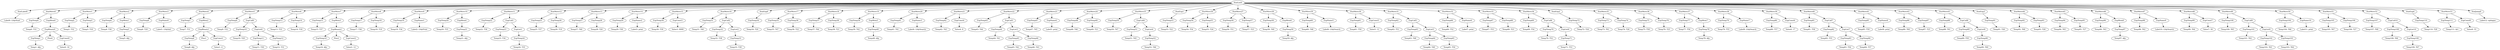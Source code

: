 digraph {
	ordering = out;
	StatMove53 -> ExpTemp111;
	StatMove53 -> ExpConst8;
	StatJump0 -> "Label12: epilogue";
	ExpTemp111 -> "Temp111: $rv";
	StatExp4 -> ExpTemp110;
	ExpList10 -> ExpTemp109;
	ExpCall10 -> ExpTemp108;
	ExpCall10 -> ExpList10;
	ExpTemp108 -> "Temp108: T66";
	StatMove52 -> ExpTemp107;
	StatMove52 -> ExpCall10;
	StatMove51 -> ExpTemp105;
	StatMove51 -> ExpTemp106;
	ExpName10 -> "Label11: print";
	ExpTemp102 -> "Temp102: T63";
	ExpTemp101 -> "Temp101: T62";
	StatMove49 -> ExpTemp100;
	StatMove49 -> ExpCall9;
	ExpTemp110 -> "Temp110: T28";
	ExpName9 -> "Label10: LS@Search";
	StatMove47 -> ExpTemp98;
	StatMove47 -> ExpName9;
	ExpName7 -> "Label8: LS@Search";
	ExpTemp98 -> "Temp98: T62";
	ExpTemp90 -> "Temp90: T60";
	ExpConst4 -> "Value4: 8";
	StatMove21 -> ExpTemp42;
	StatMove21 -> ExpConst4;
	ExpTemp42 -> "Temp42: T43";
	StatMove25 -> ExpTemp50;
	StatMove25 -> ExpCall4;
	StatMove28 -> ExpTemp58;
	StatMove28 -> ExpMem6;
	ExpTemp26 -> "Temp26: T19";
	ExpTemp39 -> "Temp39: T42";
	ExpConst5 -> "Value5: 12";
	StatMove18 -> ExpTemp37;
	StatMove18 -> ExpTemp38;
	StatMove37 -> ExpTemp77;
	StatMove37 -> ExpMem7;
	StatMove36 -> ExpTemp75;
	StatMove36 -> ExpTemp76;
	ExpTemp104 -> "Temp104: T66";
	ExpTemp91 -> "Temp91: T26";
	StatMove17 -> ExpTemp35;
	StatMove17 -> ExpTemp36;
	ExpTemp1 -> "Temp1: $fp";
	ExpList1 -> ExpTemp24;
	StatMove29 -> ExpTemp60;
	StatMove29 -> ExpName5;
	ExpTemp65 -> "Temp65: T50";
	ExpList2 -> ExpTemp33;
	ExpTemp49 -> "Temp49: T21";
	ExpTemp30 -> "Temp30: T39";
	ExpName2 -> "Label3: print";
	ExpTemp29 -> "Temp29: T38";
	StatMove13 -> ExpTemp27;
	StatMove13 -> ExpTemp28;
	ExpTemp89 -> "Temp89: T59";
	ExpTemp27 -> "Temp27: T40";
	ExpList4 -> ExpTemp52;
	ExpTemp25 -> "Temp25: T37";
	ExpTemp96 -> "Temp96: T63";
	ExpCall1 -> ExpTemp23;
	ExpCall1 -> ExpList1;
	ExpTemp44 -> "Temp44: T41";
	StatMove11 -> ExpTemp22;
	StatMove11 -> ExpCall1;
	ExpTemp47 -> "Temp47: T45";
	ExpMem4 -> ExpTemp21;
	StatMove10 -> ExpTemp20;
	StatMove10 -> ExpMem4;
	ExpTemp20 -> "Temp20: T35";
	StatMove5 -> ExpTemp9;
	StatMove5 -> ExpCall0;
	ExpTemp22 -> "Temp22: T36";
	StatMove27 -> ExpTemp56;
	StatMove27 -> ExpTemp57;
	ExpTemp36 -> "Temp36: T22";
	ExpMem0 -> ExpBinary0;
	ExpTemp15 -> "Temp15: T37";
	ExpTemp82 -> "Temp82: T55";
	ExpTemp4 -> "Temp4: T30";
	StatMove3 -> ExpTemp6;
	StatMove3 -> ExpName0;
	ExpCall2 -> ExpTemp32;
	ExpCall2 -> ExpList2;
	ExpConst2 -> "Value2: 12";
	ExpTemp11 -> "Temp11: T30";
	ExpCall9 -> ExpTemp101;
	ExpCall9 -> ExpList9;
	ExpTemp88 -> "Temp88: T61";
	StatMove12 -> ExpTemp25;
	StatMove12 -> ExpTemp26;
	ExpTemp23 -> "Temp23: T34";
	ExpConst3 -> "Value3: 9999";
	ExpTemp17 -> "Temp17: T36";
	StatMove7 -> ExpTemp15;
	StatMove7 -> ExpMem3;
	ExpTemp7 -> "Temp7: T31";
	StatMove20 -> ExpTemp41;
	StatMove20 -> ExpName3;
	StatMove16 -> ExpTemp31;
	StatMove16 -> ExpCall2;
	StatList0 -> StatLabel0;
	StatList0 -> StatMove0;
	StatList0 -> StatMove1;
	StatList0 -> StatMove2;
	StatList0 -> StatMove3;
	StatList0 -> StatMove4;
	StatList0 -> StatMove5;
	StatList0 -> StatMove6;
	StatList0 -> StatMove7;
	StatList0 -> StatMove8;
	StatList0 -> StatMove9;
	StatList0 -> StatMove10;
	StatList0 -> StatMove11;
	StatList0 -> StatMove12;
	StatList0 -> StatMove13;
	StatList0 -> StatMove14;
	StatList0 -> StatMove15;
	StatList0 -> StatMove16;
	StatList0 -> StatExp0;
	StatList0 -> StatMove17;
	StatList0 -> StatMove18;
	StatList0 -> StatMove19;
	StatList0 -> StatMove20;
	StatList0 -> StatMove21;
	StatList0 -> StatMove22;
	StatList0 -> StatMove23;
	StatList0 -> StatMove24;
	StatList0 -> StatMove25;
	StatList0 -> StatExp1;
	StatList0 -> StatMove26;
	StatList0 -> StatMove27;
	StatList0 -> StatMove28;
	StatList0 -> StatMove29;
	StatList0 -> StatMove30;
	StatList0 -> StatMove31;
	StatList0 -> StatMove32;
	StatList0 -> StatMove33;
	StatList0 -> StatMove34;
	StatList0 -> StatExp2;
	StatList0 -> StatMove35;
	StatList0 -> StatMove36;
	StatList0 -> StatMove37;
	StatList0 -> StatMove38;
	StatList0 -> StatMove39;
	StatList0 -> StatMove40;
	StatList0 -> StatMove41;
	StatList0 -> StatMove42;
	StatList0 -> StatMove43;
	StatList0 -> StatExp3;
	StatList0 -> StatMove44;
	StatList0 -> StatMove45;
	StatList0 -> StatMove46;
	StatList0 -> StatMove47;
	StatList0 -> StatMove48;
	StatList0 -> StatMove49;
	StatList0 -> StatMove50;
	StatList0 -> StatMove51;
	StatList0 -> StatMove52;
	StatList0 -> StatExp4;
	StatList0 -> StatMove53;
	StatList0 -> StatJump0;
	ExpTemp34 -> "Temp34: T20";
	ExpTemp58 -> "Temp58: T49";
	ExpMem1 -> ExpTemp5;
	StatMove4 -> ExpTemp7;
	StatMove4 -> ExpMem2;
	StatMove9 -> ExpTemp19;
	StatMove9 -> ExpName1;
	ExpTemp48 -> "Temp48: T46";
	StatMove26 -> ExpTemp54;
	StatMove26 -> ExpTemp55;
	ExpTemp100 -> "Temp100: T65";
	ExpTemp33 -> "Temp33: T39";
	ExpMem2 -> ExpBinary1;
	ExpConst0 -> "Value0: 16";
	StatMove50 -> ExpTemp104;
	StatMove50 -> ExpName10;
	StatExp0 -> ExpTemp34;
	ExpTemp2 -> "Temp2: T32";
	ExpTemp51 -> "Temp51: T45";
	ExpTemp10 -> "Temp10: T29";
	ExpCall6 -> ExpTemp70;
	ExpCall6 -> ExpList6;
	ExpCall3 -> ExpTemp44;
	ExpCall3 -> ExpList3;
	ExpBinary1 -> ExpTemp8;
	ExpBinary1 -> Plus1;
	ExpBinary1 -> ExpConst1;
	StatMove31 -> ExpTemp62;
	StatMove31 -> ExpCall5;
	ExpTemp109 -> "Temp109: T67";
	ExpTemp18 -> "Temp18: T19";
	ExpTemp8 -> "Temp8: $fp";
	StatMove1 -> ExpTemp2;
	StatMove1 -> ExpTemp3;
	ExpConst1 -> "Value1: 4";
	ExpTemp45 -> "Temp45: T42";
	ExpName3 -> "Label4: LS@Search";
	ExpList6 -> ExpTemp71;
	ExpTemp12 -> "Temp12: T31";
	ExpTemp35 -> "Temp35: T47";
	StatMove23 -> ExpTemp47;
	StatMove23 -> ExpName4;
	StatMove14 -> ExpTemp29;
	StatMove14 -> ExpName2;
	ExpCall7 -> ExpTemp82;
	ExpCall7 -> ExpList7;
	ExpCall0 -> ExpTemp10;
	ExpCall0 -> ExpList0;
	ExpConst7 -> "Value7: 50";
	ExpTemp21 -> "Temp21: $fp";
	ExpTemp83 -> "Temp83: T56";
	ExpTemp9 -> "Temp9: T32";
	ExpList0 -> ExpTemp11;
	ExpList0 -> ExpTemp12;
	ExpTemp14 -> "Temp14: T18";
	ExpTemp76 -> "Temp76: T25";
	ExpTemp13 -> "Temp13: T33";
	ExpTemp16 -> "Temp16: $fp";
	StatMove6 -> ExpTemp13;
	StatMove6 -> ExpTemp14;
	ExpTemp3 -> "Temp3: T18";
	ExpTemp6 -> "Temp6: T29";
	ExpTemp94 -> "Temp94: T65";
	ExpTemp73 -> "Temp73: T61";
	ExpMem5 -> ExpTemp40;
	ExpTemp53 -> "Temp53: T22";
	ExpTemp19 -> "Temp19: T34";
	ExpBinary2 -> ExpTemp16;
	ExpBinary2 -> Plus2;
	ExpBinary2 -> ExpConst2;
	ExpMem3 -> ExpBinary2;
	StatMove0 -> ExpTemp0;
	StatMove0 -> ExpMem0;
	ExpName8 -> "Label9: print";
	StatMove2 -> ExpTemp4;
	StatMove2 -> ExpMem1;
	ExpTemp54 -> "Temp54: T54";
	ExpName1 -> "Label2: LS@Print";
	ExpList3 -> ExpTemp45;
	ExpList3 -> ExpTemp46;
	ExpMem7 -> ExpTemp78;
	ExpTemp46 -> "Temp46: T43";
	ExpTemp60 -> "Temp60: T48";
	ExpName4 -> "Label5: print";
	StatMove48 -> ExpTemp99;
	StatMove48 -> ExpConst7;
	StatMove24 -> ExpTemp48;
	StatMove24 -> ExpTemp49;
	ExpTemp50 -> "Temp50: T47";
	StatMove35 -> ExpTemp73;
	StatMove35 -> ExpTemp74;
	ExpTemp52 -> "Temp52: T46";
	ExpTemp85 -> "Temp85: T59";
	StatExp1 -> ExpTemp53;
	ExpList9 -> ExpTemp102;
	ExpList9 -> ExpTemp103;
	ExpTemp99 -> "Temp99: T64";
	ExpTemp55 -> "Temp55: T24";
	ExpCall4 -> ExpTemp51;
	ExpCall4 -> ExpList4;
	StatMove40 -> ExpTemp81;
	StatMove40 -> ExpCall7;
	ExpTemp56 -> "Temp56: T51";
	ExpTemp40 -> "Temp40: $fp";
	ExpTemp67 -> "Temp67: T53";
	ExpTemp5 -> "Temp5: $fp";
	ExpTemp57 -> "Temp57: T23";
	ExpMem6 -> ExpTemp59;
	StatMove15 -> ExpTemp30;
	StatMove15 -> ExpConst3;
	ExpTemp72 -> "Temp72: T24";
	ExpTemp106 -> "Temp106: T27";
	ExpName5 -> "Label6: LS@Search";
	StatMove19 -> ExpTemp39;
	StatMove19 -> ExpMem5;
	ExpTemp0 -> "Temp0: T33";
	ExpTemp61 -> "Temp61: T50";
	ExpConst8 -> "Value8: 55";
	StatExp3 -> ExpTemp91;
	StatMove30 -> ExpTemp61;
	StatMove30 -> ExpConst5;
	ExpTemp62 -> "Temp62: T51";
	ExpList7 -> ExpTemp83;
	ExpList7 -> ExpTemp84;
	ExpTemp63 -> "Temp63: T48";
	ExpTemp28 -> "Temp28: T20";
	StatMove8 -> ExpTemp17;
	StatMove8 -> ExpTemp18;
	ExpTemp97 -> "Temp97: $fp";
	ExpTemp107 -> "Temp107: T68";
	ExpCall5 -> ExpTemp63;
	ExpCall5 -> ExpList5;
	ExpTemp64 -> "Temp64: T49";
	ExpTemp103 -> "Temp103: T64";
	ExpTemp24 -> "Temp24: T35";
	ExpTemp31 -> "Temp31: T40";
	ExpList5 -> ExpTemp64;
	ExpList5 -> ExpTemp65;
	ExpTemp66 -> "Temp66: T52";
	ExpTemp80 -> "Temp80: T57";
	StatMove22 -> ExpTemp43;
	StatMove22 -> ExpCall3;
	StatMove32 -> ExpTemp66;
	StatMove32 -> ExpName6;
	ExpTemp38 -> "Temp38: T21";
	ExpName6 -> "Label7: print";
	StatMove33 -> ExpTemp67;
	StatMove33 -> ExpTemp68;
	StatMove46 -> ExpTemp96;
	StatMove46 -> ExpMem8;
	ExpTemp68 -> "Temp68: T23";
	ExpTemp37 -> "Temp37: T44";
	ExpTemp69 -> "Temp69: T54";
	ExpTemp59 -> "Temp59: $fp";
	StatMove34 -> ExpTemp69;
	StatMove34 -> ExpCall6;
	ExpTemp70 -> "Temp70: T52";
	ExpTemp71 -> "Temp71: T53";
	ExpTemp105 -> "Temp105: T67";
	StatMove41 -> ExpTemp85;
	StatMove41 -> ExpName8;
	StatExp2 -> ExpTemp72;
	ExpName0 -> "Label1: LS@Init";
	ExpTemp77 -> "Temp77: T56";
	ExpTemp43 -> "Temp43: T44";
	ExpTemp78 -> "Temp78: $fp";
	ExpBinary0 -> ExpTemp1;
	ExpBinary0 -> Plus0;
	ExpBinary0 -> ExpConst0;
	StatMove38 -> ExpTemp79;
	StatMove38 -> ExpName7;
	StatMove44 -> ExpTemp92;
	StatMove44 -> ExpTemp93;
	ExpTemp32 -> "Temp32: T38";
	ExpTemp87 -> "Temp87: T25";
	ExpConst6 -> "Value6: 17";
	ExpTemp81 -> "Temp81: T58";
	ExpTemp84 -> "Temp84: T57";
	ExpTemp79 -> "Temp79: T55";
	ExpTemp86 -> "Temp86: T60";
	StatMove42 -> ExpTemp86;
	StatMove42 -> ExpTemp87;
	StatMove43 -> ExpTemp88;
	StatMove43 -> ExpCall8;
	ExpCall8 -> ExpTemp89;
	ExpCall8 -> ExpList8;
	ExpTemp75 -> "Temp75: T58";
	ExpList8 -> ExpTemp90;
	ExpTemp92 -> "Temp92: T68";
	ExpTemp41 -> "Temp41: T41";
	StatMove39 -> ExpTemp80;
	StatMove39 -> ExpConst6;
	ExpTemp93 -> "Temp93: T28";
	ExpTemp74 -> "Temp74: T26";
	StatLabel0 -> "Label0: LS@Start";
	StatMove45 -> ExpTemp94;
	StatMove45 -> ExpTemp95;
	ExpTemp95 -> "Temp95: T27";
	ExpMem8 -> ExpTemp97;
}

